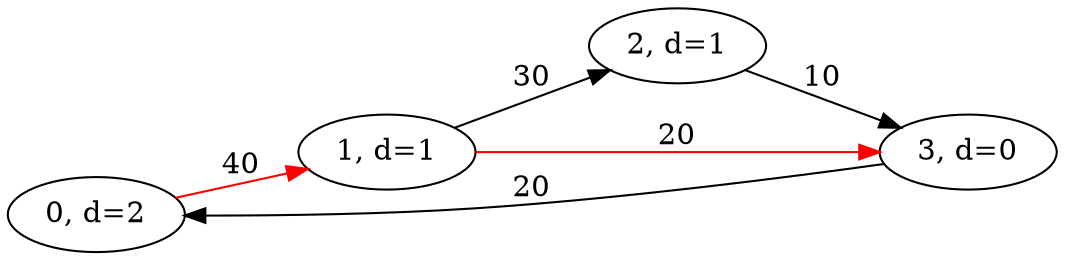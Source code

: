 digraph G {
rankdir=LR
a3_0 -> a3_1 [label="40",color=red]
a3_0 [label="0, d=2"]
a3_1 -> a3_2 [label="30"]
a3_1 -> a3_3 [label="20",color=red]
a3_1 [label="1, d=1"]
a3_2 -> a3_3 [label="10"]
a3_2 [label="2, d=1"]
a3_3 -> a3_0 [label="20"]
a3_3 [label="3, d=0"]
}
